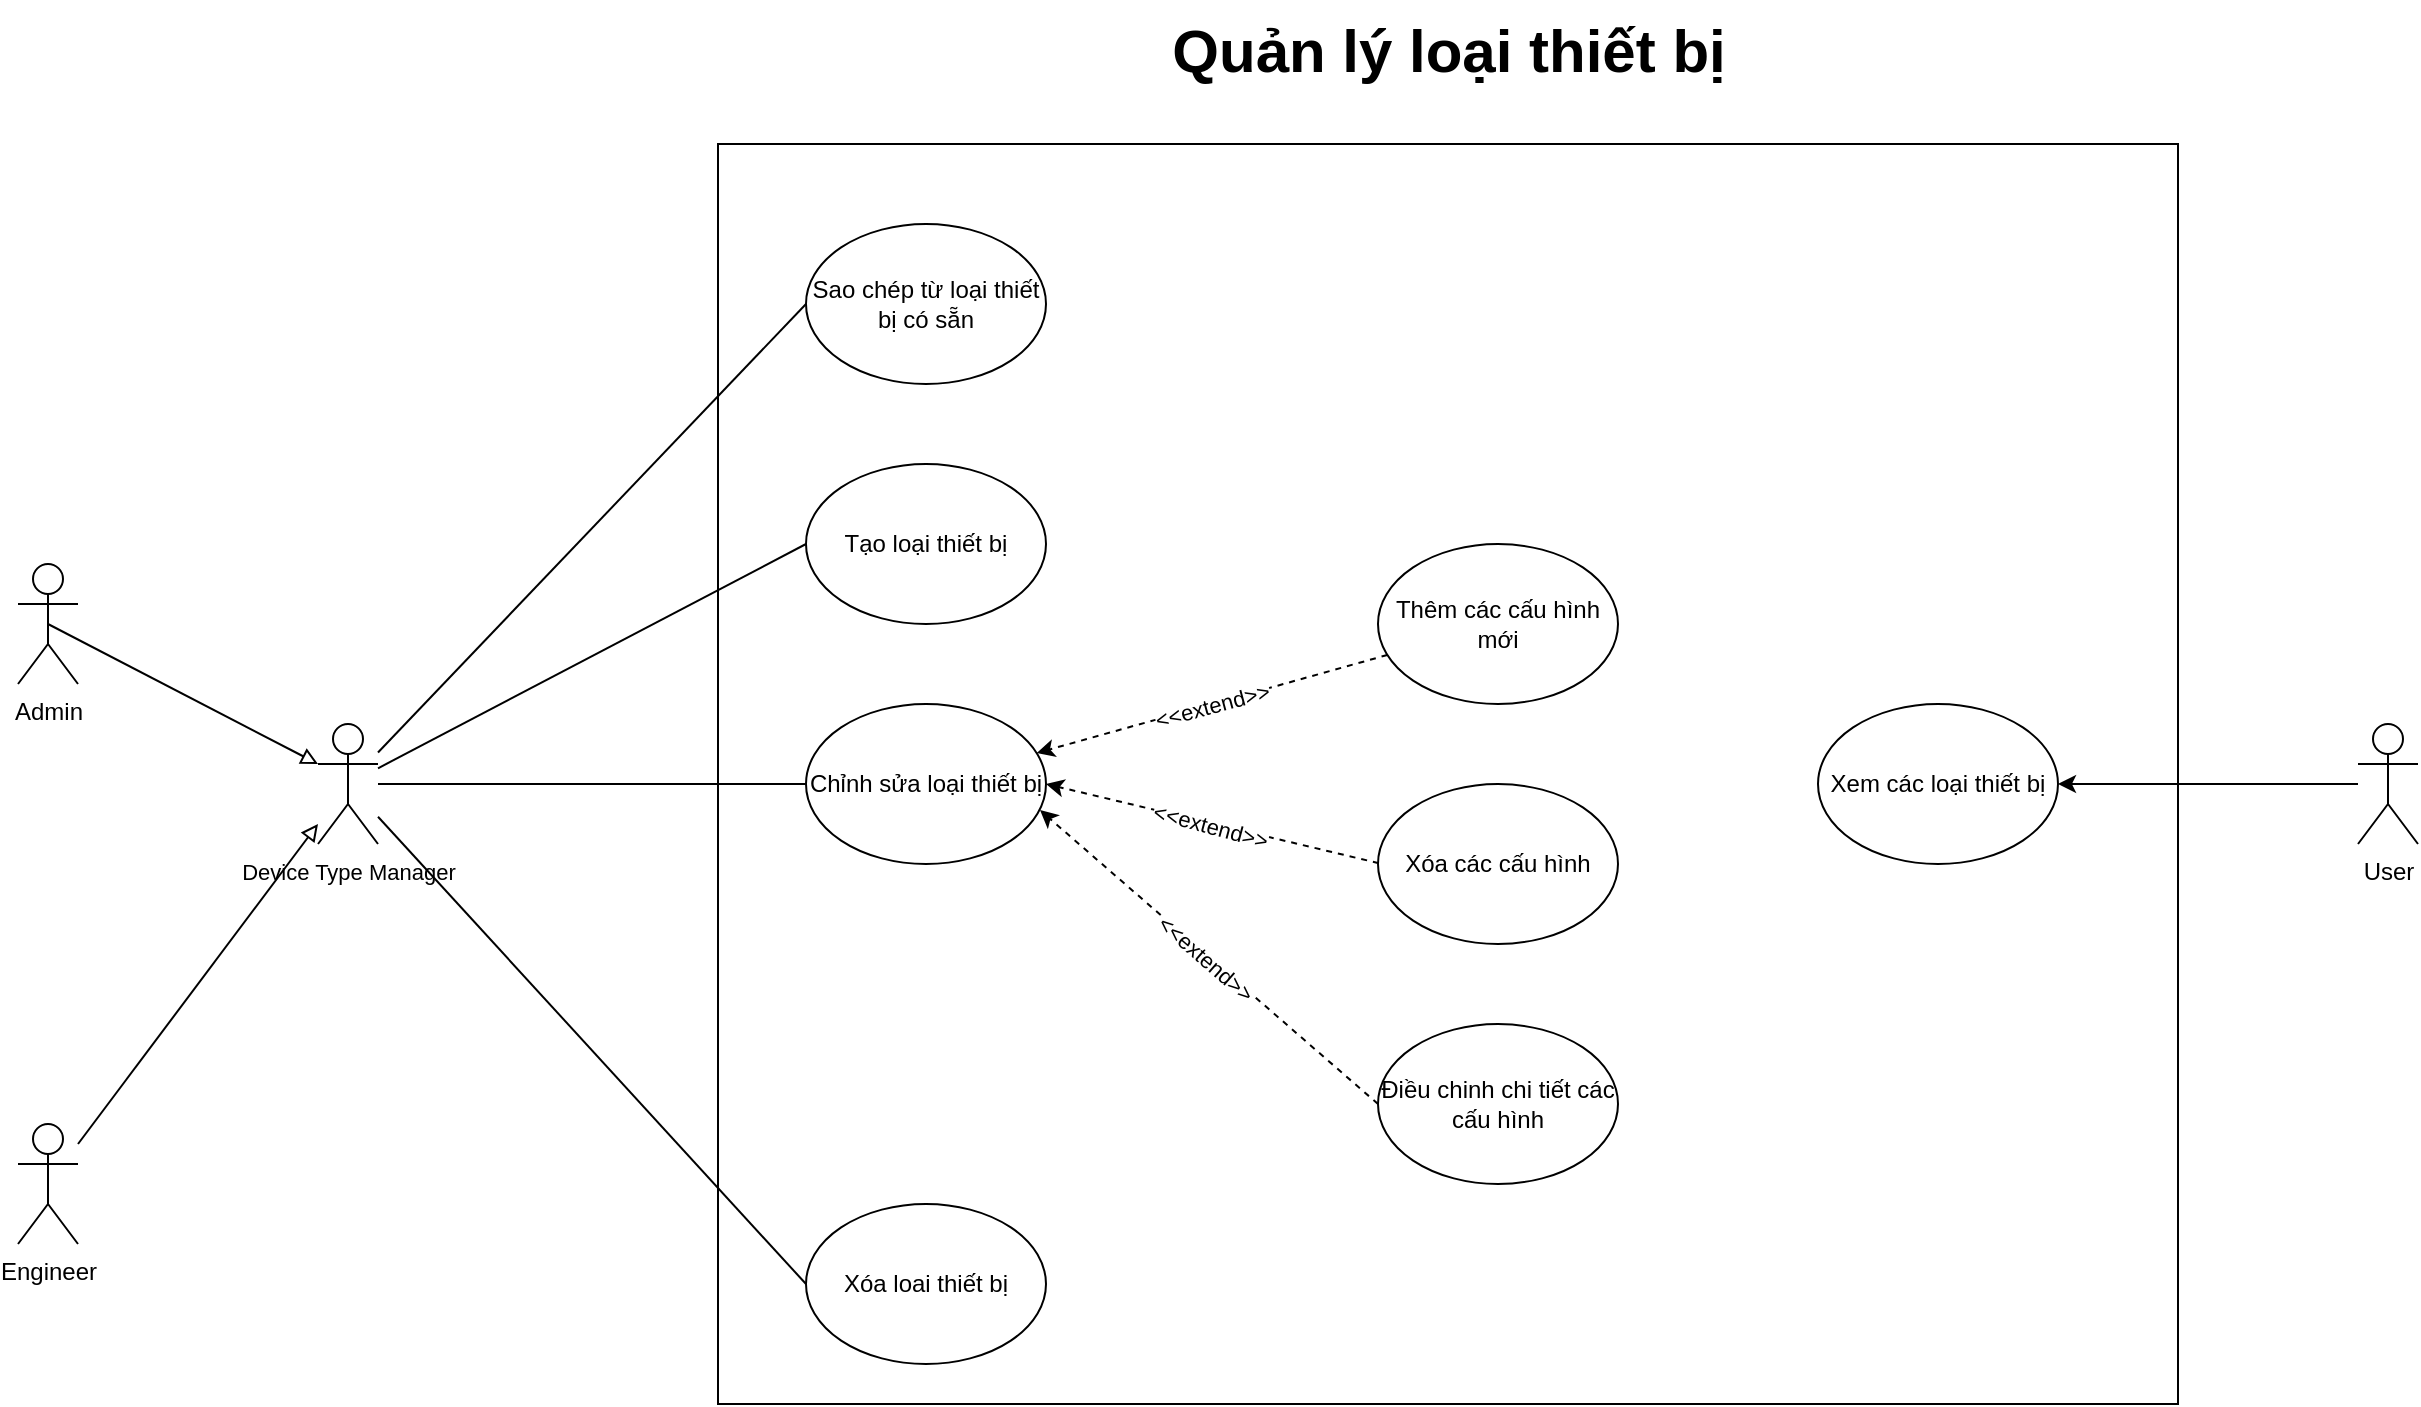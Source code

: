 <mxfile version="26.2.12">
  <diagram name="Trang-1" id="xDpdyvEpZPKsj1WD2KsW">
    <mxGraphModel dx="2255" dy="832" grid="1" gridSize="10" guides="1" tooltips="1" connect="1" arrows="1" fold="1" page="1" pageScale="1" pageWidth="827" pageHeight="1169" math="0" shadow="0">
      <root>
        <mxCell id="0" />
        <mxCell id="1" parent="0" />
        <mxCell id="s0TGtjWvJmP3pw0Qdyqn-2" style="rounded=0;orthogonalLoop=1;jettySize=auto;html=1;entryX=0;entryY=0.5;entryDx=0;entryDy=0;endArrow=none;startFill=0;" parent="1" source="s0TGtjWvJmP3pw0Qdyqn-6" target="s0TGtjWvJmP3pw0Qdyqn-8" edge="1">
          <mxGeometry relative="1" as="geometry" />
        </mxCell>
        <mxCell id="s0TGtjWvJmP3pw0Qdyqn-3" style="edgeStyle=orthogonalEdgeStyle;rounded=0;orthogonalLoop=1;jettySize=auto;html=1;endArrow=none;startFill=0;" parent="1" source="s0TGtjWvJmP3pw0Qdyqn-6" target="s0TGtjWvJmP3pw0Qdyqn-9" edge="1">
          <mxGeometry relative="1" as="geometry" />
        </mxCell>
        <mxCell id="s0TGtjWvJmP3pw0Qdyqn-4" style="rounded=0;orthogonalLoop=1;jettySize=auto;html=1;entryX=0;entryY=0.5;entryDx=0;entryDy=0;endArrow=none;startFill=0;" parent="1" source="s0TGtjWvJmP3pw0Qdyqn-6" target="s0TGtjWvJmP3pw0Qdyqn-19" edge="1">
          <mxGeometry relative="1" as="geometry" />
        </mxCell>
        <mxCell id="s0TGtjWvJmP3pw0Qdyqn-5" style="rounded=0;orthogonalLoop=1;jettySize=auto;html=1;entryX=0;entryY=0.5;entryDx=0;entryDy=0;endArrow=none;startFill=0;" parent="1" source="s0TGtjWvJmP3pw0Qdyqn-6" target="s0TGtjWvJmP3pw0Qdyqn-20" edge="1">
          <mxGeometry relative="1" as="geometry" />
        </mxCell>
        <mxCell id="s0TGtjWvJmP3pw0Qdyqn-6" value="&lt;font style=&quot;font-size: 11px;&quot;&gt;Device Type Manager&lt;/font&gt;" style="shape=umlActor;verticalLabelPosition=bottom;verticalAlign=top;html=1;outlineConnect=0;" parent="1" vertex="1">
          <mxGeometry x="50" y="370" width="30" height="60" as="geometry" />
        </mxCell>
        <mxCell id="s0TGtjWvJmP3pw0Qdyqn-7" value="" style="rounded=0;whiteSpace=wrap;html=1;fillColor=none;" parent="1" vertex="1">
          <mxGeometry x="250" y="80" width="730" height="630" as="geometry" />
        </mxCell>
        <mxCell id="s0TGtjWvJmP3pw0Qdyqn-8" value="Tạo loại thiết bị" style="ellipse;whiteSpace=wrap;html=1;" parent="1" vertex="1">
          <mxGeometry x="294" y="240" width="120" height="80" as="geometry" />
        </mxCell>
        <mxCell id="s0TGtjWvJmP3pw0Qdyqn-9" value="Chỉnh sửa loại thiết bị" style="ellipse;whiteSpace=wrap;html=1;" parent="1" vertex="1">
          <mxGeometry x="294" y="360" width="120" height="80" as="geometry" />
        </mxCell>
        <mxCell id="s0TGtjWvJmP3pw0Qdyqn-10" style="rounded=0;orthogonalLoop=1;jettySize=auto;html=1;dashed=1;" parent="1" source="s0TGtjWvJmP3pw0Qdyqn-12" target="s0TGtjWvJmP3pw0Qdyqn-9" edge="1">
          <mxGeometry relative="1" as="geometry" />
        </mxCell>
        <mxCell id="s0TGtjWvJmP3pw0Qdyqn-11" value="&amp;lt;&amp;lt;extend&amp;gt;&amp;gt;" style="edgeLabel;html=1;align=center;verticalAlign=middle;resizable=0;points=[];rotation=-15;" parent="s0TGtjWvJmP3pw0Qdyqn-10" connectable="0" vertex="1">
          <mxGeometry x="0.013" y="1" relative="1" as="geometry">
            <mxPoint as="offset" />
          </mxGeometry>
        </mxCell>
        <mxCell id="s0TGtjWvJmP3pw0Qdyqn-12" value="Thêm các cấu hình mới" style="ellipse;whiteSpace=wrap;html=1;" parent="1" vertex="1">
          <mxGeometry x="580" y="280" width="120" height="80" as="geometry" />
        </mxCell>
        <mxCell id="s0TGtjWvJmP3pw0Qdyqn-13" value="Điều chinh chi tiết các cấu hình" style="ellipse;whiteSpace=wrap;html=1;" parent="1" vertex="1">
          <mxGeometry x="580" y="520" width="120" height="80" as="geometry" />
        </mxCell>
        <mxCell id="s0TGtjWvJmP3pw0Qdyqn-14" value="Xóa các cấu hình" style="ellipse;whiteSpace=wrap;html=1;" parent="1" vertex="1">
          <mxGeometry x="580" y="400" width="120" height="80" as="geometry" />
        </mxCell>
        <mxCell id="s0TGtjWvJmP3pw0Qdyqn-15" style="rounded=0;orthogonalLoop=1;jettySize=auto;html=1;dashed=1;entryX=1;entryY=0.5;entryDx=0;entryDy=0;" parent="1" target="s0TGtjWvJmP3pw0Qdyqn-9" edge="1">
          <mxGeometry relative="1" as="geometry">
            <mxPoint x="580.37" y="439.59" as="sourcePoint" />
            <mxPoint x="404.37" y="489.59" as="targetPoint" />
          </mxGeometry>
        </mxCell>
        <mxCell id="s0TGtjWvJmP3pw0Qdyqn-16" value="&amp;lt;&amp;lt;extend&amp;gt;&amp;gt;" style="edgeLabel;html=1;align=center;verticalAlign=middle;resizable=0;points=[];rotation=15;" parent="s0TGtjWvJmP3pw0Qdyqn-15" connectable="0" vertex="1">
          <mxGeometry x="0.013" y="1" relative="1" as="geometry">
            <mxPoint as="offset" />
          </mxGeometry>
        </mxCell>
        <mxCell id="s0TGtjWvJmP3pw0Qdyqn-17" style="rounded=0;orthogonalLoop=1;jettySize=auto;html=1;dashed=1;entryX=0.975;entryY=0.663;entryDx=0;entryDy=0;exitX=0;exitY=0.5;exitDx=0;exitDy=0;entryPerimeter=0;" parent="1" source="s0TGtjWvJmP3pw0Qdyqn-13" target="s0TGtjWvJmP3pw0Qdyqn-9" edge="1">
          <mxGeometry relative="1" as="geometry">
            <mxPoint x="580.37" y="509.59" as="sourcePoint" />
            <mxPoint x="414" y="470" as="targetPoint" />
          </mxGeometry>
        </mxCell>
        <mxCell id="s0TGtjWvJmP3pw0Qdyqn-18" value="&amp;lt;&amp;lt;extend&amp;gt;&amp;gt;" style="edgeLabel;html=1;align=center;verticalAlign=middle;resizable=0;points=[];rotation=41;" parent="s0TGtjWvJmP3pw0Qdyqn-17" connectable="0" vertex="1">
          <mxGeometry x="0.013" y="1" relative="1" as="geometry">
            <mxPoint as="offset" />
          </mxGeometry>
        </mxCell>
        <mxCell id="s0TGtjWvJmP3pw0Qdyqn-19" value="Xóa loai thiết bị" style="ellipse;whiteSpace=wrap;html=1;" parent="1" vertex="1">
          <mxGeometry x="294" y="610" width="120" height="80" as="geometry" />
        </mxCell>
        <mxCell id="s0TGtjWvJmP3pw0Qdyqn-20" value="Sao chép từ loại thiết bị có sẵn" style="ellipse;whiteSpace=wrap;html=1;" parent="1" vertex="1">
          <mxGeometry x="294" y="120" width="120" height="80" as="geometry" />
        </mxCell>
        <mxCell id="s0TGtjWvJmP3pw0Qdyqn-21" style="rounded=0;orthogonalLoop=1;jettySize=auto;html=1;endArrow=block;endFill=0;" parent="1" source="s0TGtjWvJmP3pw0Qdyqn-22" target="s0TGtjWvJmP3pw0Qdyqn-6" edge="1">
          <mxGeometry relative="1" as="geometry" />
        </mxCell>
        <mxCell id="s0TGtjWvJmP3pw0Qdyqn-22" value="Engineer" style="shape=umlActor;verticalLabelPosition=bottom;verticalAlign=top;html=1;outlineConnect=0;" parent="1" vertex="1">
          <mxGeometry x="-100" y="570" width="30" height="60" as="geometry" />
        </mxCell>
        <mxCell id="s0TGtjWvJmP3pw0Qdyqn-23" value="Admin" style="shape=umlActor;verticalLabelPosition=bottom;verticalAlign=top;html=1;outlineConnect=0;" parent="1" vertex="1">
          <mxGeometry x="-100" y="290" width="30" height="60" as="geometry" />
        </mxCell>
        <mxCell id="s0TGtjWvJmP3pw0Qdyqn-25" value="Xem các loại thiết bị" style="ellipse;whiteSpace=wrap;html=1;" parent="1" vertex="1">
          <mxGeometry x="800" y="360" width="120" height="80" as="geometry" />
        </mxCell>
        <mxCell id="s0TGtjWvJmP3pw0Qdyqn-26" style="edgeStyle=orthogonalEdgeStyle;rounded=0;orthogonalLoop=1;jettySize=auto;html=1;" parent="1" source="s0TGtjWvJmP3pw0Qdyqn-27" target="s0TGtjWvJmP3pw0Qdyqn-25" edge="1">
          <mxGeometry relative="1" as="geometry" />
        </mxCell>
        <mxCell id="s0TGtjWvJmP3pw0Qdyqn-27" value="User" style="shape=umlActor;verticalLabelPosition=bottom;verticalAlign=top;html=1;outlineConnect=0;" parent="1" vertex="1">
          <mxGeometry x="1070" y="370" width="30" height="60" as="geometry" />
        </mxCell>
        <mxCell id="s0TGtjWvJmP3pw0Qdyqn-28" value="&lt;b&gt;&lt;font style=&quot;font-size: 30px;&quot;&gt;Quản lý loại thiết bị&lt;/font&gt;&lt;/b&gt;" style="text;html=1;align=center;verticalAlign=middle;resizable=0;points=[];autosize=1;strokeColor=none;fillColor=none;" parent="1" vertex="1">
          <mxGeometry x="465" y="8" width="300" height="50" as="geometry" />
        </mxCell>
        <mxCell id="lFgTuiHi0HV8vIcOj9H--1" style="rounded=0;orthogonalLoop=1;jettySize=auto;html=1;exitX=0.5;exitY=0.5;exitDx=0;exitDy=0;exitPerimeter=0;entryX=0;entryY=0.333;entryDx=0;entryDy=0;entryPerimeter=0;endArrow=block;endFill=0;" edge="1" parent="1" source="s0TGtjWvJmP3pw0Qdyqn-23" target="s0TGtjWvJmP3pw0Qdyqn-6">
          <mxGeometry relative="1" as="geometry" />
        </mxCell>
      </root>
    </mxGraphModel>
  </diagram>
</mxfile>
